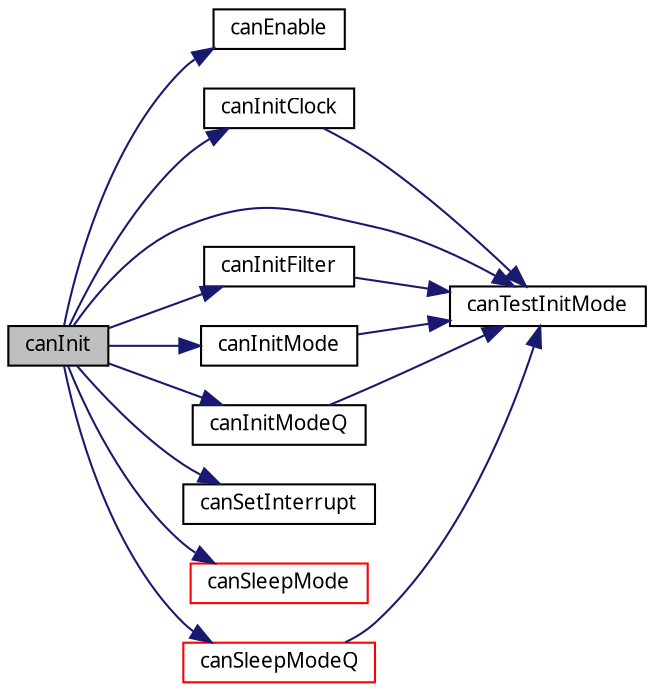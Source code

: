 digraph G
{
  edge [fontname="FreeSans.ttf",fontsize=10,labelfontname="FreeSans.ttf",labelfontsize=10];
  node [fontname="FreeSans.ttf",fontsize=10,shape=record];
  rankdir=LR;
  Node1 [label="canInit",height=0.2,width=0.4,color="black", fillcolor="grey75", style="filled" fontcolor="black"];
  Node1 -> Node2 [color="midnightblue",fontsize=10,style="solid",fontname="FreeSans.ttf"];
  Node2 [label="canEnable",height=0.2,width=0.4,color="black", fillcolor="white", style="filled",URL="$canOpenDriver_8c.html#5a53a89d2e348d70331e6ebe269d155a"];
  Node1 -> Node3 [color="midnightblue",fontsize=10,style="solid",fontname="FreeSans.ttf"];
  Node3 [label="canInitClock",height=0.2,width=0.4,color="black", fillcolor="white", style="filled",URL="$canOpenDriver_8c.html#6ec3ce6d79012dd8a08fa5aeb6a0489f"];
  Node3 -> Node4 [color="midnightblue",fontsize=10,style="solid",fontname="FreeSans.ttf"];
  Node4 [label="canTestInitMode",height=0.2,width=0.4,color="black", fillcolor="white", style="filled",URL="$canOpenDriver_8c.html#6beefe951b3c9de786c585257488fa82"];
  Node1 -> Node5 [color="midnightblue",fontsize=10,style="solid",fontname="FreeSans.ttf"];
  Node5 [label="canInitFilter",height=0.2,width=0.4,color="black", fillcolor="white", style="filled",URL="$canOpenDriver_8c.html#b4502eef7616b25c74b1ac5a2245b085"];
  Node5 -> Node4 [color="midnightblue",fontsize=10,style="solid",fontname="FreeSans.ttf"];
  Node1 -> Node6 [color="midnightblue",fontsize=10,style="solid",fontname="FreeSans.ttf"];
  Node6 [label="canInitMode",height=0.2,width=0.4,color="black", fillcolor="white", style="filled",URL="$canOpenDriver_8c.html#0b98e4800c82d99981833aa4207f1eb9"];
  Node6 -> Node4 [color="midnightblue",fontsize=10,style="solid",fontname="FreeSans.ttf"];
  Node1 -> Node7 [color="midnightblue",fontsize=10,style="solid",fontname="FreeSans.ttf"];
  Node7 [label="canInitModeQ",height=0.2,width=0.4,color="black", fillcolor="white", style="filled",URL="$canOpenDriver_8c.html#00ffb46abacfdfa56ebc70e15164113e"];
  Node7 -> Node4 [color="midnightblue",fontsize=10,style="solid",fontname="FreeSans.ttf"];
  Node1 -> Node8 [color="midnightblue",fontsize=10,style="solid",fontname="FreeSans.ttf"];
  Node8 [label="canSetInterrupt",height=0.2,width=0.4,color="black", fillcolor="white", style="filled",URL="$canOpenDriver_8c.html#5ad8616a3276f7f40149b551f09aa6a1"];
  Node1 -> Node9 [color="midnightblue",fontsize=10,style="solid",fontname="FreeSans.ttf"];
  Node9 [label="canSleepMode",height=0.2,width=0.4,color="red", fillcolor="white", style="filled",URL="$canOpenDriver_8c.html#c7773223579ec7e0fab5238df214da89"];
  Node1 -> Node10 [color="midnightblue",fontsize=10,style="solid",fontname="FreeSans.ttf"];
  Node10 [label="canSleepModeQ",height=0.2,width=0.4,color="red", fillcolor="white", style="filled",URL="$canOpenDriver_8c.html#a89f28005eea54f5b216eb72a18d45f3"];
  Node10 -> Node4 [color="midnightblue",fontsize=10,style="solid",fontname="FreeSans.ttf"];
  Node1 -> Node4 [color="midnightblue",fontsize=10,style="solid",fontname="FreeSans.ttf"];
}
